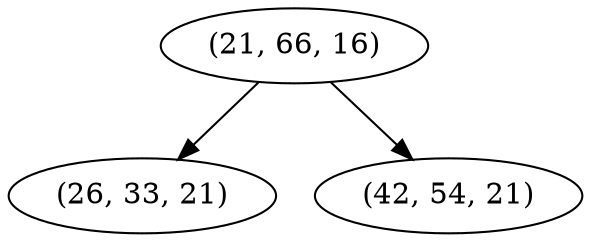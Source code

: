 digraph tree {
    "(21, 66, 16)";
    "(26, 33, 21)";
    "(42, 54, 21)";
    "(21, 66, 16)" -> "(26, 33, 21)";
    "(21, 66, 16)" -> "(42, 54, 21)";
}
